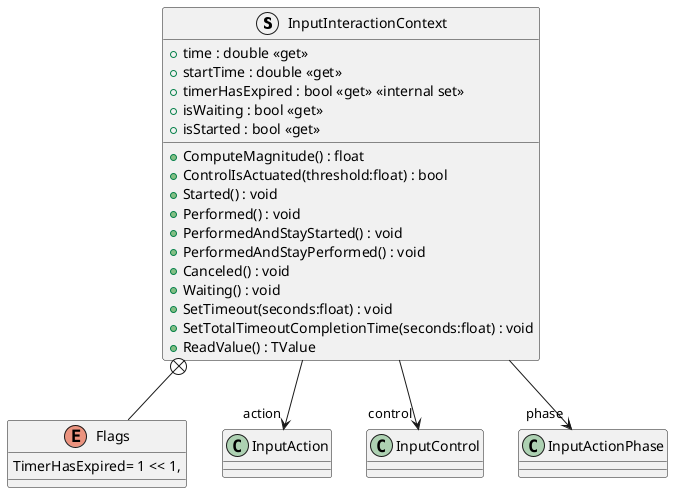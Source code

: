 @startuml
struct InputInteractionContext {
    + time : double <<get>>
    + startTime : double <<get>>
    + timerHasExpired : bool <<get>> <<internal set>>
    + isWaiting : bool <<get>>
    + isStarted : bool <<get>>
    + ComputeMagnitude() : float
    + ControlIsActuated(threshold:float) : bool
    + Started() : void
    + Performed() : void
    + PerformedAndStayStarted() : void
    + PerformedAndStayPerformed() : void
    + Canceled() : void
    + Waiting() : void
    + SetTimeout(seconds:float) : void
    + SetTotalTimeoutCompletionTime(seconds:float) : void
    + ReadValue() : TValue
}
enum Flags {
    TimerHasExpired= 1 << 1,
}
InputInteractionContext --> "action" InputAction
InputInteractionContext --> "control" InputControl
InputInteractionContext --> "phase" InputActionPhase
InputInteractionContext +-- Flags
@enduml
